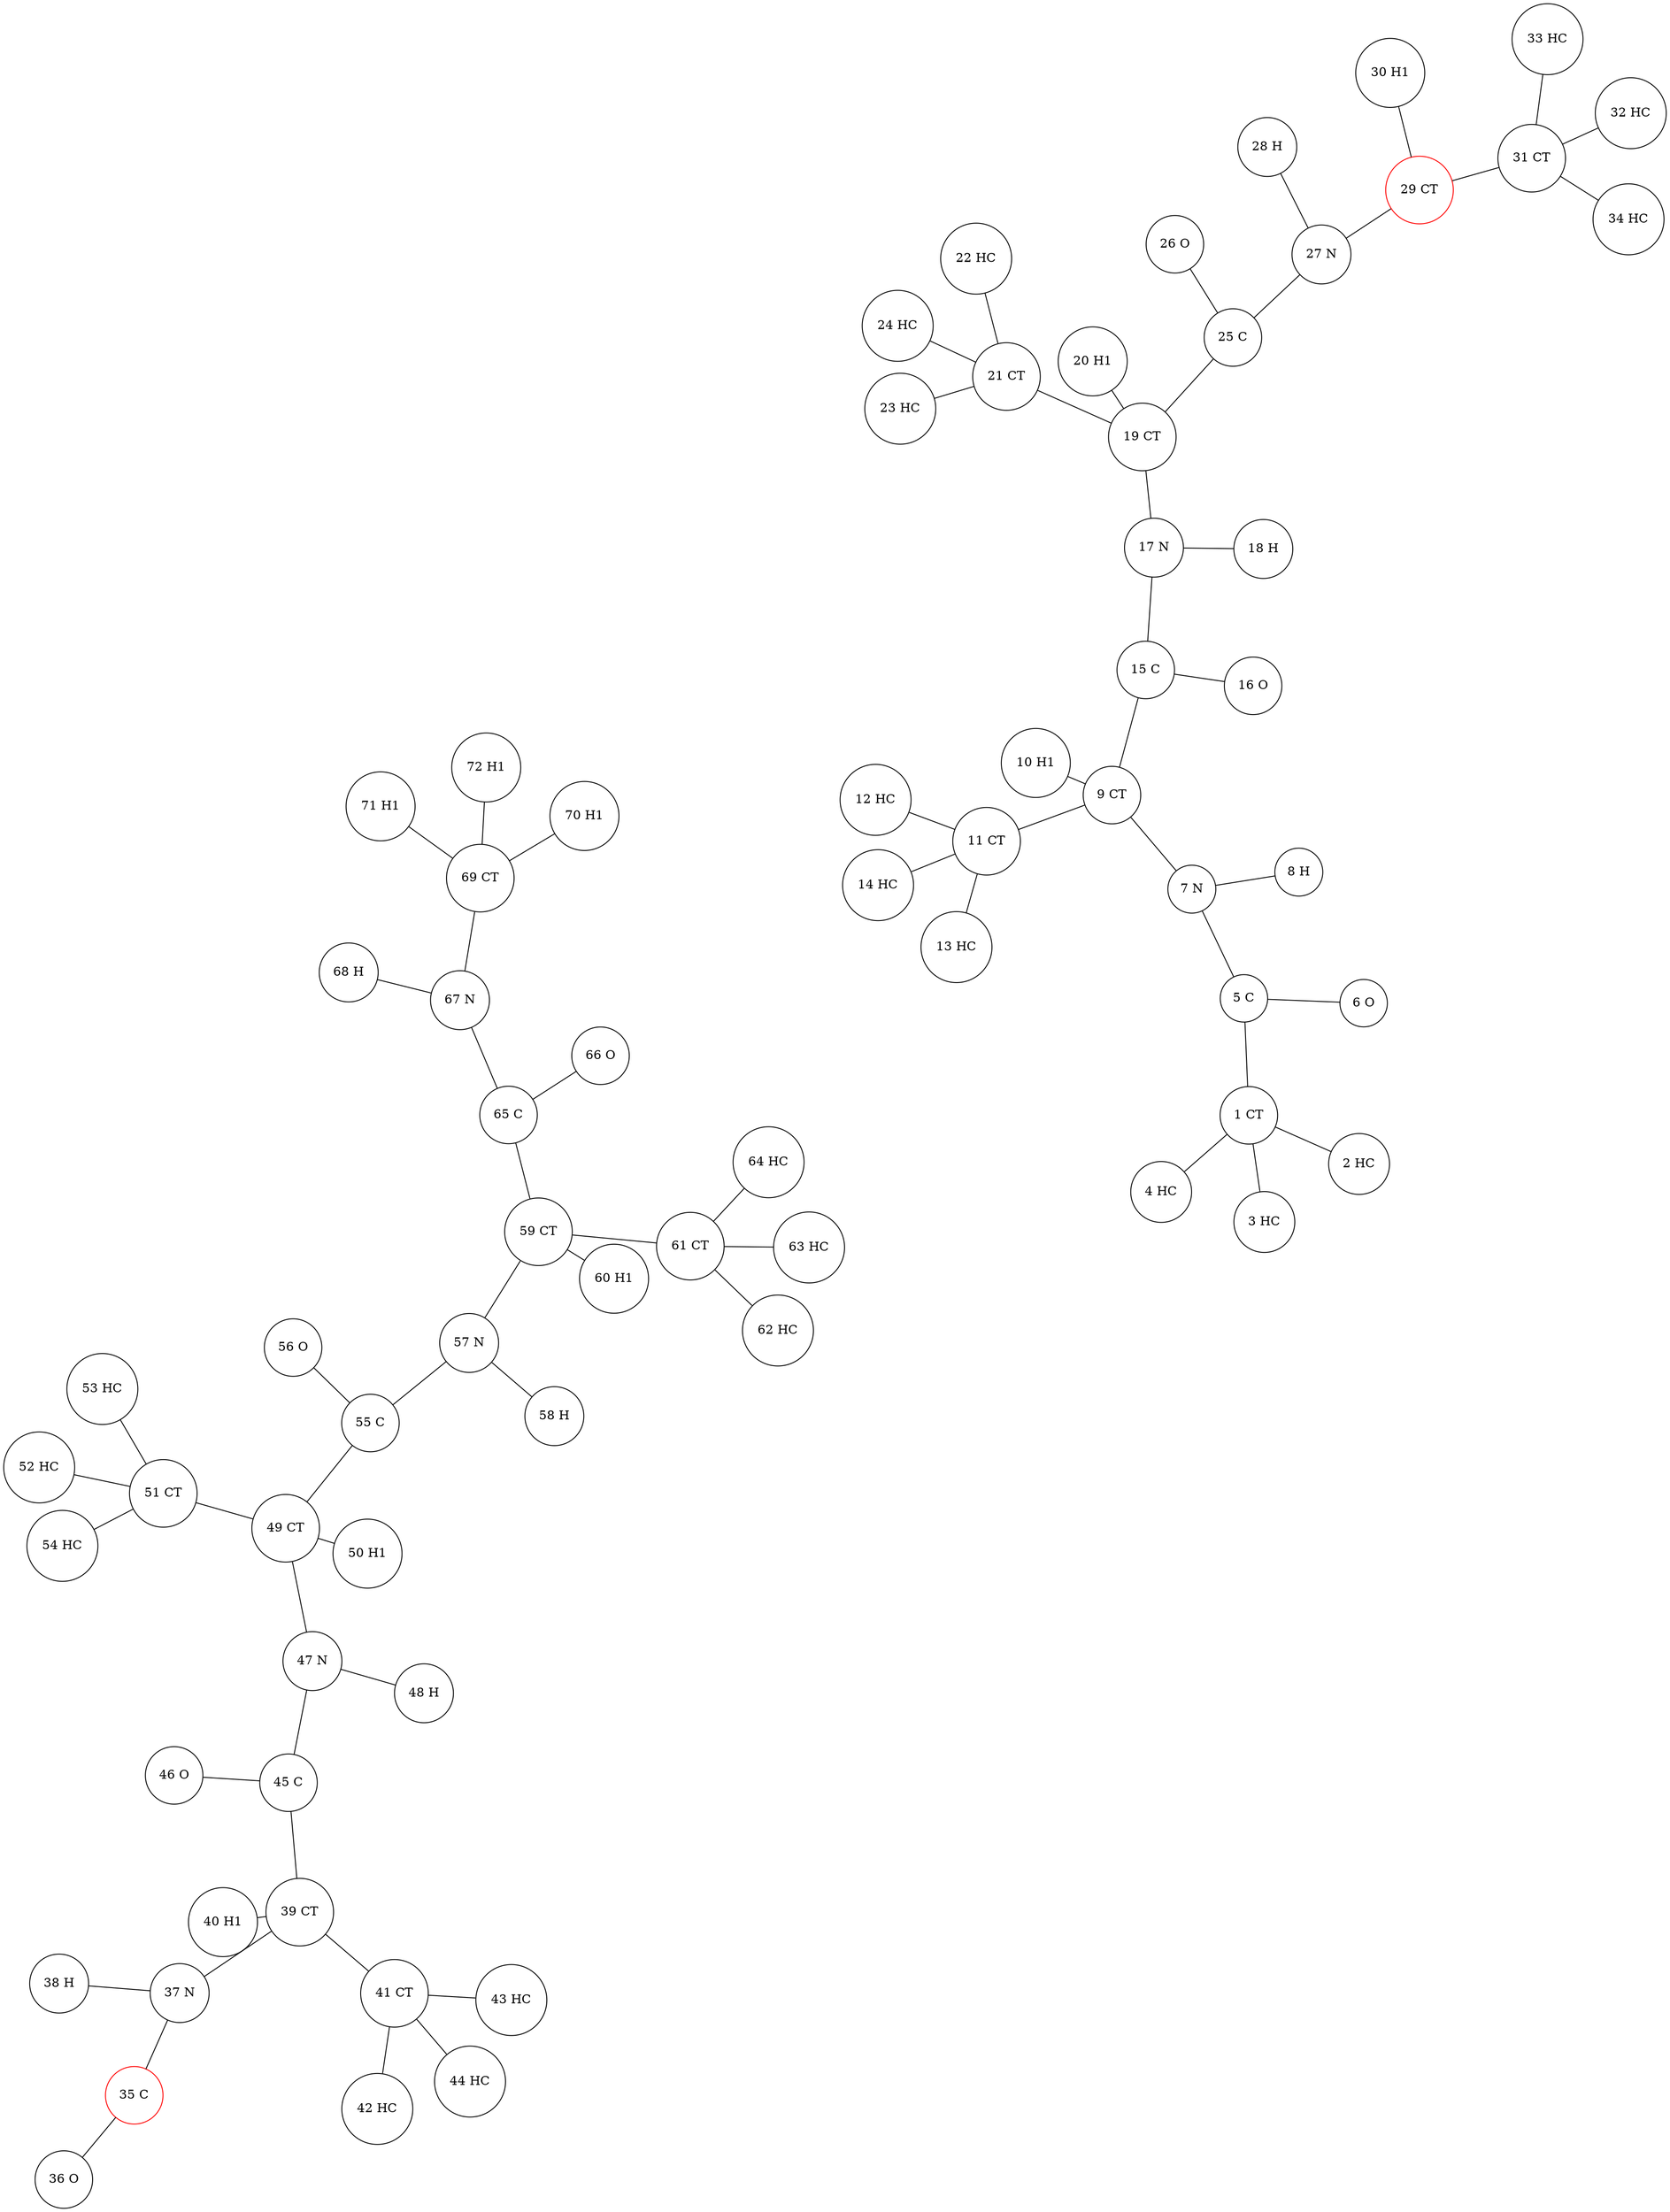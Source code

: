 
        graph G {
          layout=neato
          overlap=false
          node [shape="circle"]
    "1 CT"  -- "2 HC" ;
"1 CT"  -- "3 HC" ;
"1 CT"  -- "4 HC" ;
"1 CT"  -- "5 C" ;
"11 CT"  -- "12 HC" ;
"11 CT"  -- "13 HC" ;
"11 CT"  -- "14 HC" ;
"15 C"  -- "16 O" ;
"15 C"  -- "17 N" ;
"17 N"  -- "18 H" ;
"17 N"  -- "19 CT" ;
"19 CT"  -- "20 H1" ;
"19 CT"  -- "21 CT" ;
"19 CT"  -- "25 C" ;
"21 CT"  -- "22 HC" ;
"21 CT"  -- "23 HC" ;
"21 CT"  -- "24 HC" ;
"25 C"  -- "26 O" ;
"25 C"  -- "27 N" ;
"27 N"  -- "28 H" ;
"27 N"  -- "29 CT" ;
"29 CT"  [color="red"]
"29 CT"  -- "30 H1" ;
"29 CT"  [color="red"]
"29 CT"  -- "31 CT" ;
"29 CT"  [color="red"]
"31 CT"  -- "32 HC" ;
"31 CT"  -- "33 HC" ;
"31 CT"  -- "34 HC" ;
"35 C"  -- "36 O" ;
"35 C"  [color="red"]
"35 C"  -- "37 N" ;
"35 C"  [color="red"]
"37 N"  -- "38 H" ;
"37 N"  -- "39 CT" ;
"39 CT"  -- "40 H1" ;
"39 CT"  -- "41 CT" ;
"39 CT"  -- "45 C" ;
"41 CT"  -- "42 HC" ;
"41 CT"  -- "43 HC" ;
"41 CT"  -- "44 HC" ;
"45 C"  -- "46 O" ;
"45 C"  -- "47 N" ;
"47 N"  -- "48 H" ;
"47 N"  -- "49 CT" ;
"49 CT"  -- "50 H1" ;
"49 CT"  -- "51 CT" ;
"49 CT"  -- "55 C" ;
"5 C"  -- "6 O" ;
"5 C"  -- "7 N" ;
"51 CT"  -- "52 HC" ;
"51 CT"  -- "53 HC" ;
"51 CT"  -- "54 HC" ;
"55 C"  -- "56 O" ;
"55 C"  -- "57 N" ;
"57 N"  -- "58 H" ;
"57 N"  -- "59 CT" ;
"59 CT"  -- "60 H1" ;
"59 CT"  -- "61 CT" ;
"59 CT"  -- "65 C" ;
"61 CT"  -- "62 HC" ;
"61 CT"  -- "63 HC" ;
"61 CT"  -- "64 HC" ;
"65 C"  -- "66 O" ;
"65 C"  -- "67 N" ;
"67 N"  -- "68 H" ;
"67 N"  -- "69 CT" ;
"69 CT"  -- "70 H1" ;
"69 CT"  -- "71 H1" ;
"69 CT"  -- "72 H1" ;
"7 N"  -- "8 H" ;
"7 N"  -- "9 CT" ;
"9 CT"  -- "10 H1" ;
"9 CT"  -- "11 CT" ;
"9 CT"  -- "15 C" ;
        }
    